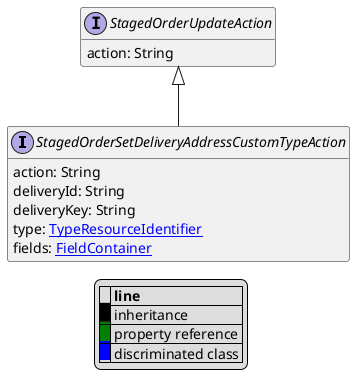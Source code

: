 @startuml

hide empty fields
hide empty methods
legend
|= |= line |
|<back:black>   </back>| inheritance |
|<back:green>   </back>| property reference |
|<back:blue>   </back>| discriminated class |
endlegend
interface StagedOrderSetDeliveryAddressCustomTypeAction [[StagedOrderSetDeliveryAddressCustomTypeAction.svg]] extends StagedOrderUpdateAction {
    action: String
    deliveryId: String
    deliveryKey: String
    type: [[TypeResourceIdentifier.svg TypeResourceIdentifier]]
    fields: [[FieldContainer.svg FieldContainer]]
}
interface StagedOrderUpdateAction [[StagedOrderUpdateAction.svg]]  {
    action: String
}





@enduml
